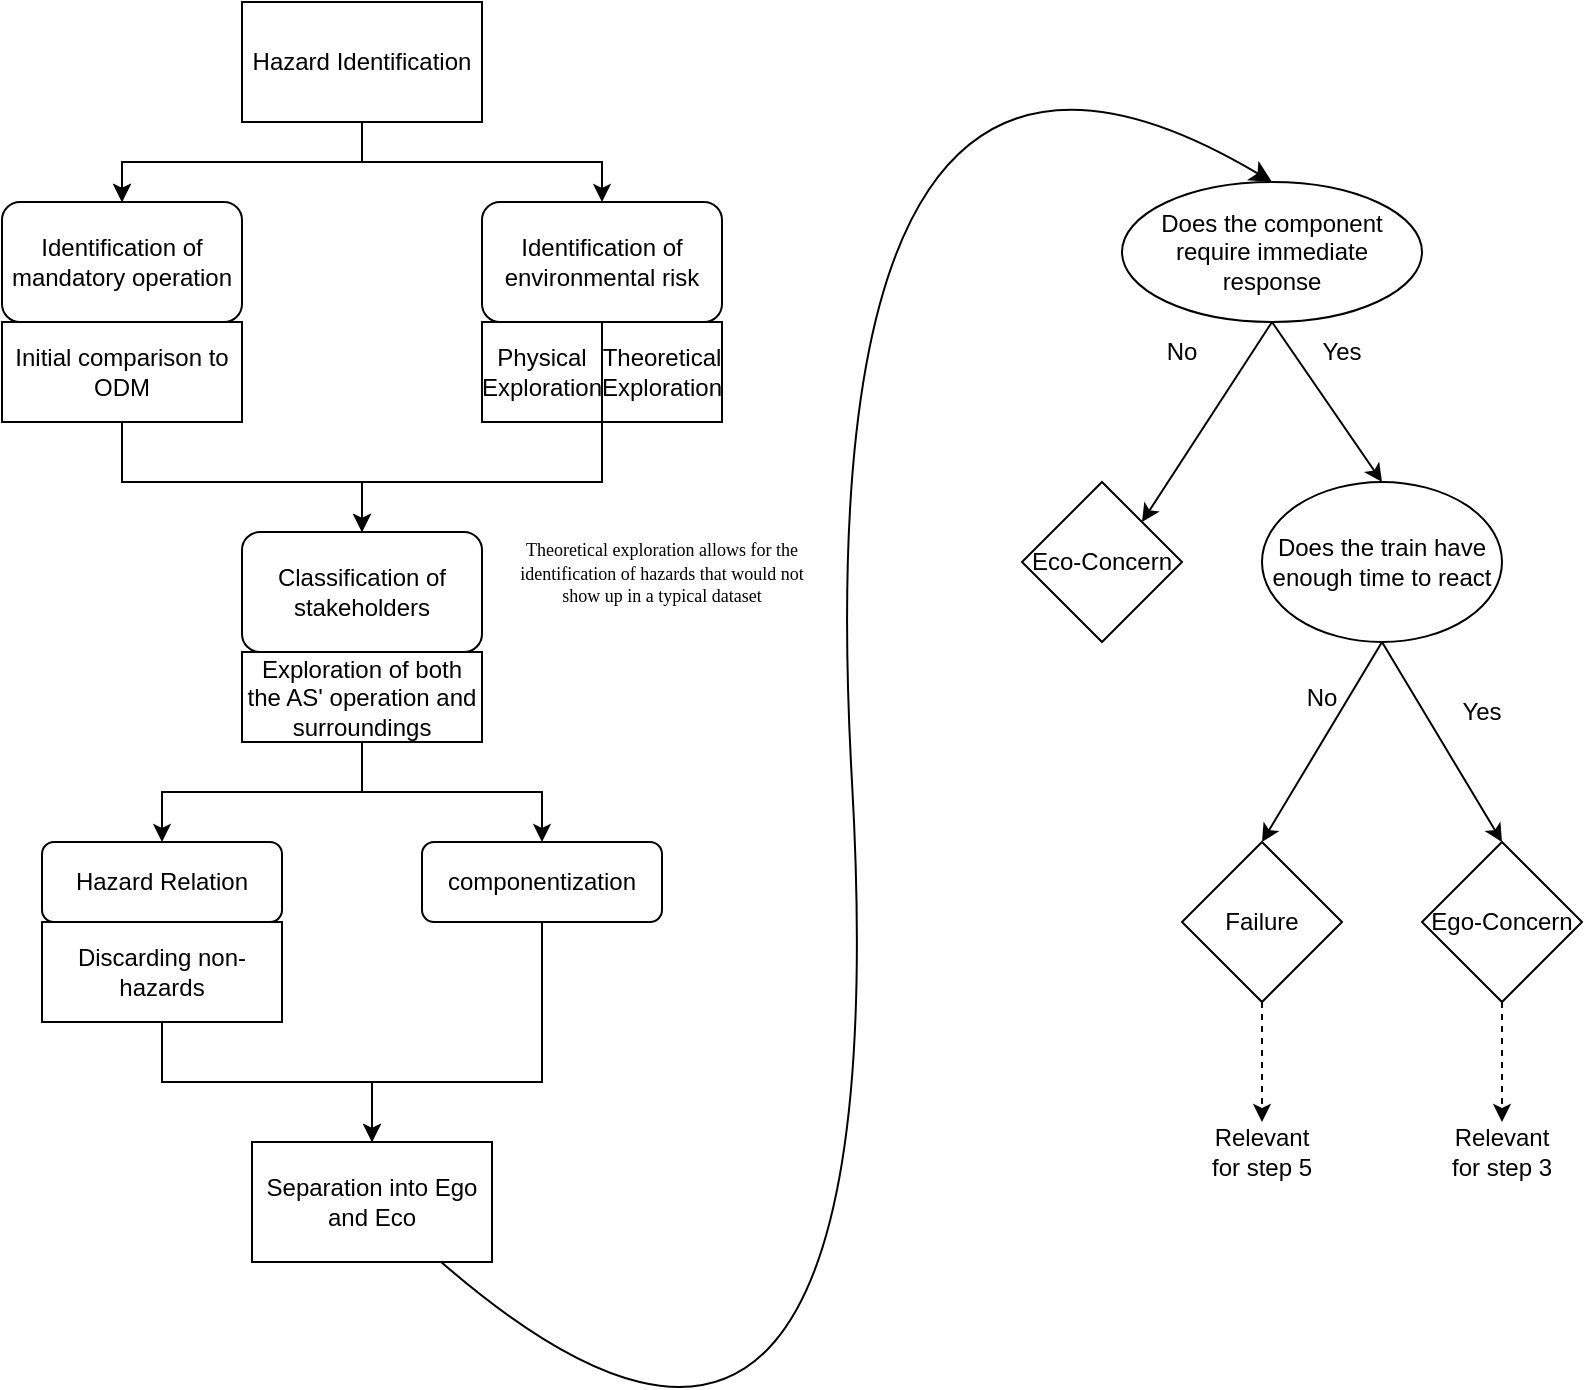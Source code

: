 <mxfile version="27.1.6">
  <diagram name="Page-1" id="gVV-lAtCTAZQ4N9Vdqxv">
    <mxGraphModel dx="2032" dy="791" grid="1" gridSize="10" guides="1" tooltips="1" connect="1" arrows="1" fold="1" page="1" pageScale="1" pageWidth="850" pageHeight="1100" math="0" shadow="0">
      <root>
        <mxCell id="0" />
        <mxCell id="1" parent="0" />
        <mxCell id="OSJg8APtaKK_bbcxg1oc-6" value="" style="edgeStyle=orthogonalEdgeStyle;rounded=0;orthogonalLoop=1;jettySize=auto;html=1;" parent="1" source="OSJg8APtaKK_bbcxg1oc-1" target="OSJg8APtaKK_bbcxg1oc-2" edge="1">
          <mxGeometry relative="1" as="geometry" />
        </mxCell>
        <mxCell id="OSJg8APtaKK_bbcxg1oc-7" value="" style="edgeStyle=orthogonalEdgeStyle;rounded=0;orthogonalLoop=1;jettySize=auto;html=1;" parent="1" source="OSJg8APtaKK_bbcxg1oc-1" target="OSJg8APtaKK_bbcxg1oc-2" edge="1">
          <mxGeometry relative="1" as="geometry" />
        </mxCell>
        <mxCell id="OSJg8APtaKK_bbcxg1oc-9" value="" style="edgeStyle=orthogonalEdgeStyle;rounded=0;orthogonalLoop=1;jettySize=auto;html=1;" parent="1" source="OSJg8APtaKK_bbcxg1oc-1" target="OSJg8APtaKK_bbcxg1oc-3" edge="1">
          <mxGeometry relative="1" as="geometry">
            <Array as="points">
              <mxPoint x="190" y="200" />
              <mxPoint x="310" y="200" />
            </Array>
          </mxGeometry>
        </mxCell>
        <mxCell id="OSJg8APtaKK_bbcxg1oc-1" value="Hazard Identification" style="rounded=0;whiteSpace=wrap;html=1;" parent="1" vertex="1">
          <mxGeometry x="130" y="120" width="120" height="60" as="geometry" />
        </mxCell>
        <mxCell id="OSJg8APtaKK_bbcxg1oc-2" value="Identification of mandatory operation" style="rounded=1;whiteSpace=wrap;html=1;" parent="1" vertex="1">
          <mxGeometry x="10" y="220" width="120" height="60" as="geometry" />
        </mxCell>
        <mxCell id="OSJg8APtaKK_bbcxg1oc-24" style="edgeStyle=orthogonalEdgeStyle;rounded=0;orthogonalLoop=1;jettySize=auto;html=1;entryX=0.5;entryY=0;entryDx=0;entryDy=0;" parent="1" source="OSJg8APtaKK_bbcxg1oc-3" target="OSJg8APtaKK_bbcxg1oc-4" edge="1">
          <mxGeometry relative="1" as="geometry">
            <Array as="points">
              <mxPoint x="310" y="360" />
              <mxPoint x="190" y="360" />
            </Array>
          </mxGeometry>
        </mxCell>
        <mxCell id="OSJg8APtaKK_bbcxg1oc-3" value="Identification of environmental risk" style="rounded=1;whiteSpace=wrap;html=1;" parent="1" vertex="1">
          <mxGeometry x="250" y="220" width="120" height="60" as="geometry" />
        </mxCell>
        <mxCell id="OSJg8APtaKK_bbcxg1oc-4" value="Classification of stakeholders" style="rounded=1;whiteSpace=wrap;html=1;" parent="1" vertex="1">
          <mxGeometry x="130" y="385" width="120" height="60" as="geometry" />
        </mxCell>
        <mxCell id="z0SlMO0lJQ4dZxlW3EFj-1" style="edgeStyle=none;curved=1;rounded=0;orthogonalLoop=1;jettySize=auto;html=1;entryX=0.5;entryY=0;entryDx=0;entryDy=0;fontSize=12;startSize=8;endSize=8;" parent="1" source="OSJg8APtaKK_bbcxg1oc-5" target="OSJg8APtaKK_bbcxg1oc-35" edge="1">
          <mxGeometry relative="1" as="geometry">
            <Array as="points">
              <mxPoint x="460" y="950" />
              <mxPoint x="410" y="70" />
            </Array>
          </mxGeometry>
        </mxCell>
        <mxCell id="OSJg8APtaKK_bbcxg1oc-5" value="Separation into Ego and Eco" style="rounded=0;whiteSpace=wrap;html=1;" parent="1" vertex="1">
          <mxGeometry x="135" y="690" width="120" height="60" as="geometry" />
        </mxCell>
        <mxCell id="OSJg8APtaKK_bbcxg1oc-22" value="" style="edgeStyle=orthogonalEdgeStyle;rounded=0;orthogonalLoop=1;jettySize=auto;html=1;" parent="1" source="OSJg8APtaKK_bbcxg1oc-14" target="OSJg8APtaKK_bbcxg1oc-4" edge="1">
          <mxGeometry relative="1" as="geometry">
            <Array as="points">
              <mxPoint x="70" y="360" />
              <mxPoint x="190" y="360" />
            </Array>
          </mxGeometry>
        </mxCell>
        <mxCell id="OSJg8APtaKK_bbcxg1oc-14" value="Initial comparison to ODM" style="shape=parallelogram;perimeter=parallelogramPerimeter;whiteSpace=wrap;html=1;fixedSize=1;size=0;" parent="1" vertex="1">
          <mxGeometry x="10" y="280" width="120" height="50" as="geometry" />
        </mxCell>
        <mxCell id="OSJg8APtaKK_bbcxg1oc-28" style="edgeStyle=orthogonalEdgeStyle;rounded=0;orthogonalLoop=1;jettySize=auto;html=1;entryX=0.5;entryY=0;entryDx=0;entryDy=0;" parent="1" source="OSJg8APtaKK_bbcxg1oc-16" target="OSJg8APtaKK_bbcxg1oc-25" edge="1">
          <mxGeometry relative="1" as="geometry" />
        </mxCell>
        <mxCell id="OSJg8APtaKK_bbcxg1oc-29" style="edgeStyle=orthogonalEdgeStyle;rounded=0;orthogonalLoop=1;jettySize=auto;html=1;" parent="1" source="OSJg8APtaKK_bbcxg1oc-16" target="OSJg8APtaKK_bbcxg1oc-27" edge="1">
          <mxGeometry relative="1" as="geometry" />
        </mxCell>
        <mxCell id="OSJg8APtaKK_bbcxg1oc-16" value="Exploration of both the AS&#39; operation and surroundings" style="shape=parallelogram;perimeter=parallelogramPerimeter;whiteSpace=wrap;html=1;fixedSize=1;size=0;" parent="1" vertex="1">
          <mxGeometry x="130" y="445" width="120" height="45" as="geometry" />
        </mxCell>
        <mxCell id="OSJg8APtaKK_bbcxg1oc-19" value="Physical Exploration" style="rounded=0;whiteSpace=wrap;html=1;" parent="1" vertex="1">
          <mxGeometry x="250" y="280" width="60" height="50" as="geometry" />
        </mxCell>
        <mxCell id="OSJg8APtaKK_bbcxg1oc-20" value="Theoretical Exploration" style="rounded=0;whiteSpace=wrap;html=1;" parent="1" vertex="1">
          <mxGeometry x="310" y="280" width="60" height="50" as="geometry" />
        </mxCell>
        <mxCell id="OSJg8APtaKK_bbcxg1oc-25" value="Hazard Relation" style="rounded=1;whiteSpace=wrap;html=1;" parent="1" vertex="1">
          <mxGeometry x="30" y="540" width="120" height="40" as="geometry" />
        </mxCell>
        <mxCell id="OSJg8APtaKK_bbcxg1oc-56" style="edgeStyle=orthogonalEdgeStyle;rounded=0;orthogonalLoop=1;jettySize=auto;html=1;entryX=0.5;entryY=0;entryDx=0;entryDy=0;" parent="1" source="OSJg8APtaKK_bbcxg1oc-27" target="OSJg8APtaKK_bbcxg1oc-5" edge="1">
          <mxGeometry relative="1" as="geometry">
            <Array as="points">
              <mxPoint x="280" y="660" />
              <mxPoint x="195" y="660" />
            </Array>
          </mxGeometry>
        </mxCell>
        <mxCell id="OSJg8APtaKK_bbcxg1oc-27" value="componentization" style="rounded=1;whiteSpace=wrap;html=1;" parent="1" vertex="1">
          <mxGeometry x="220" y="540" width="120" height="40" as="geometry" />
        </mxCell>
        <mxCell id="OSJg8APtaKK_bbcxg1oc-31" value="&lt;p style=&quot;line-height: 90%;&quot;&gt;&lt;font face=&quot;Verdana&quot; style=&quot;font-size: 9px;&quot;&gt;Theoretical exploration allows for the identification of hazards that would not show up in a typical dataset&lt;/font&gt;&lt;/p&gt;" style="text;html=1;strokeColor=none;fillColor=none;align=center;verticalAlign=middle;whiteSpace=wrap;rounded=0;" parent="1" vertex="1">
          <mxGeometry x="265" y="385" width="150" height="40" as="geometry" />
        </mxCell>
        <mxCell id="OSJg8APtaKK_bbcxg1oc-55" style="edgeStyle=orthogonalEdgeStyle;rounded=0;orthogonalLoop=1;jettySize=auto;html=1;" parent="1" source="OSJg8APtaKK_bbcxg1oc-34" target="OSJg8APtaKK_bbcxg1oc-5" edge="1">
          <mxGeometry relative="1" as="geometry" />
        </mxCell>
        <mxCell id="OSJg8APtaKK_bbcxg1oc-34" value="Discarding non-hazards" style="shape=parallelogram;perimeter=parallelogramPerimeter;whiteSpace=wrap;html=1;fixedSize=1;size=0;" parent="1" vertex="1">
          <mxGeometry x="30" y="580" width="120" height="50" as="geometry" />
        </mxCell>
        <mxCell id="o7bpGhXCUbXZYHT616g_-11" style="rounded=0;orthogonalLoop=1;jettySize=auto;html=1;exitX=0.5;exitY=1;exitDx=0;exitDy=0;entryX=1;entryY=0;entryDx=0;entryDy=0;" edge="1" parent="1" source="OSJg8APtaKK_bbcxg1oc-35" target="o7bpGhXCUbXZYHT616g_-5">
          <mxGeometry relative="1" as="geometry" />
        </mxCell>
        <mxCell id="OSJg8APtaKK_bbcxg1oc-35" value="Does the component require immediate response" style="ellipse;whiteSpace=wrap;html=1;" parent="1" vertex="1">
          <mxGeometry x="570" y="210" width="150" height="70" as="geometry" />
        </mxCell>
        <mxCell id="o7bpGhXCUbXZYHT616g_-9" style="rounded=0;orthogonalLoop=1;jettySize=auto;html=1;exitX=0.5;exitY=1;exitDx=0;exitDy=0;entryX=0.5;entryY=0;entryDx=0;entryDy=0;" edge="1" parent="1" source="o7bpGhXCUbXZYHT616g_-1" target="o7bpGhXCUbXZYHT616g_-2">
          <mxGeometry relative="1" as="geometry" />
        </mxCell>
        <mxCell id="o7bpGhXCUbXZYHT616g_-1" value="Does the train have enough time to react" style="ellipse;whiteSpace=wrap;html=1;" vertex="1" parent="1">
          <mxGeometry x="640" y="360" width="120" height="80" as="geometry" />
        </mxCell>
        <mxCell id="o7bpGhXCUbXZYHT616g_-13" style="edgeStyle=orthogonalEdgeStyle;rounded=0;orthogonalLoop=1;jettySize=auto;html=1;dashed=1;" edge="1" parent="1" source="o7bpGhXCUbXZYHT616g_-2">
          <mxGeometry relative="1" as="geometry">
            <mxPoint x="640" y="680" as="targetPoint" />
          </mxGeometry>
        </mxCell>
        <mxCell id="o7bpGhXCUbXZYHT616g_-2" value="Failure" style="rhombus;whiteSpace=wrap;html=1;" vertex="1" parent="1">
          <mxGeometry x="600" y="540" width="80" height="80" as="geometry" />
        </mxCell>
        <mxCell id="o7bpGhXCUbXZYHT616g_-3" value="" style="endArrow=classic;html=1;rounded=1;exitX=0.5;exitY=1;exitDx=0;exitDy=0;entryX=0.5;entryY=0;entryDx=0;entryDy=0;strokeColor=default;curved=0;" edge="1" parent="1" source="OSJg8APtaKK_bbcxg1oc-35" target="o7bpGhXCUbXZYHT616g_-1">
          <mxGeometry width="50" height="50" relative="1" as="geometry">
            <mxPoint x="790" y="580" as="sourcePoint" />
            <mxPoint x="840" y="530" as="targetPoint" />
          </mxGeometry>
        </mxCell>
        <mxCell id="o7bpGhXCUbXZYHT616g_-14" style="edgeStyle=orthogonalEdgeStyle;rounded=0;orthogonalLoop=1;jettySize=auto;html=1;dashed=1;" edge="1" parent="1" source="o7bpGhXCUbXZYHT616g_-4">
          <mxGeometry relative="1" as="geometry">
            <mxPoint x="760" y="680" as="targetPoint" />
          </mxGeometry>
        </mxCell>
        <mxCell id="o7bpGhXCUbXZYHT616g_-4" value="Ego-Concern" style="rhombus;whiteSpace=wrap;html=1;" vertex="1" parent="1">
          <mxGeometry x="720" y="540" width="80" height="80" as="geometry" />
        </mxCell>
        <mxCell id="o7bpGhXCUbXZYHT616g_-5" value="Eco-Concern" style="rhombus;whiteSpace=wrap;html=1;" vertex="1" parent="1">
          <mxGeometry x="520" y="360" width="80" height="80" as="geometry" />
        </mxCell>
        <mxCell id="o7bpGhXCUbXZYHT616g_-6" style="rounded=0;orthogonalLoop=1;jettySize=auto;html=1;exitX=0.5;exitY=1;exitDx=0;exitDy=0;entryX=0.5;entryY=0;entryDx=0;entryDy=0;" edge="1" parent="1" source="o7bpGhXCUbXZYHT616g_-1" target="o7bpGhXCUbXZYHT616g_-4">
          <mxGeometry relative="1" as="geometry" />
        </mxCell>
        <mxCell id="o7bpGhXCUbXZYHT616g_-7" value="Yes" style="text;html=1;align=center;verticalAlign=middle;whiteSpace=wrap;rounded=0;" vertex="1" parent="1">
          <mxGeometry x="650" y="280" width="60" height="30" as="geometry" />
        </mxCell>
        <mxCell id="o7bpGhXCUbXZYHT616g_-8" value="Yes" style="text;html=1;align=center;verticalAlign=middle;whiteSpace=wrap;rounded=0;" vertex="1" parent="1">
          <mxGeometry x="720" y="460" width="60" height="30" as="geometry" />
        </mxCell>
        <mxCell id="o7bpGhXCUbXZYHT616g_-10" value="No" style="text;html=1;align=center;verticalAlign=middle;whiteSpace=wrap;rounded=0;" vertex="1" parent="1">
          <mxGeometry x="640" y="452.5" width="60" height="30" as="geometry" />
        </mxCell>
        <mxCell id="o7bpGhXCUbXZYHT616g_-12" value="No" style="text;html=1;align=center;verticalAlign=middle;whiteSpace=wrap;rounded=0;" vertex="1" parent="1">
          <mxGeometry x="570" y="280" width="60" height="30" as="geometry" />
        </mxCell>
        <mxCell id="o7bpGhXCUbXZYHT616g_-15" value="Relevant for step 3" style="text;html=1;align=center;verticalAlign=middle;whiteSpace=wrap;rounded=0;" vertex="1" parent="1">
          <mxGeometry x="730" y="680" width="60" height="30" as="geometry" />
        </mxCell>
        <mxCell id="o7bpGhXCUbXZYHT616g_-16" value="Relevant for step 5" style="text;html=1;align=center;verticalAlign=middle;whiteSpace=wrap;rounded=0;" vertex="1" parent="1">
          <mxGeometry x="610" y="680" width="60" height="30" as="geometry" />
        </mxCell>
      </root>
    </mxGraphModel>
  </diagram>
</mxfile>
